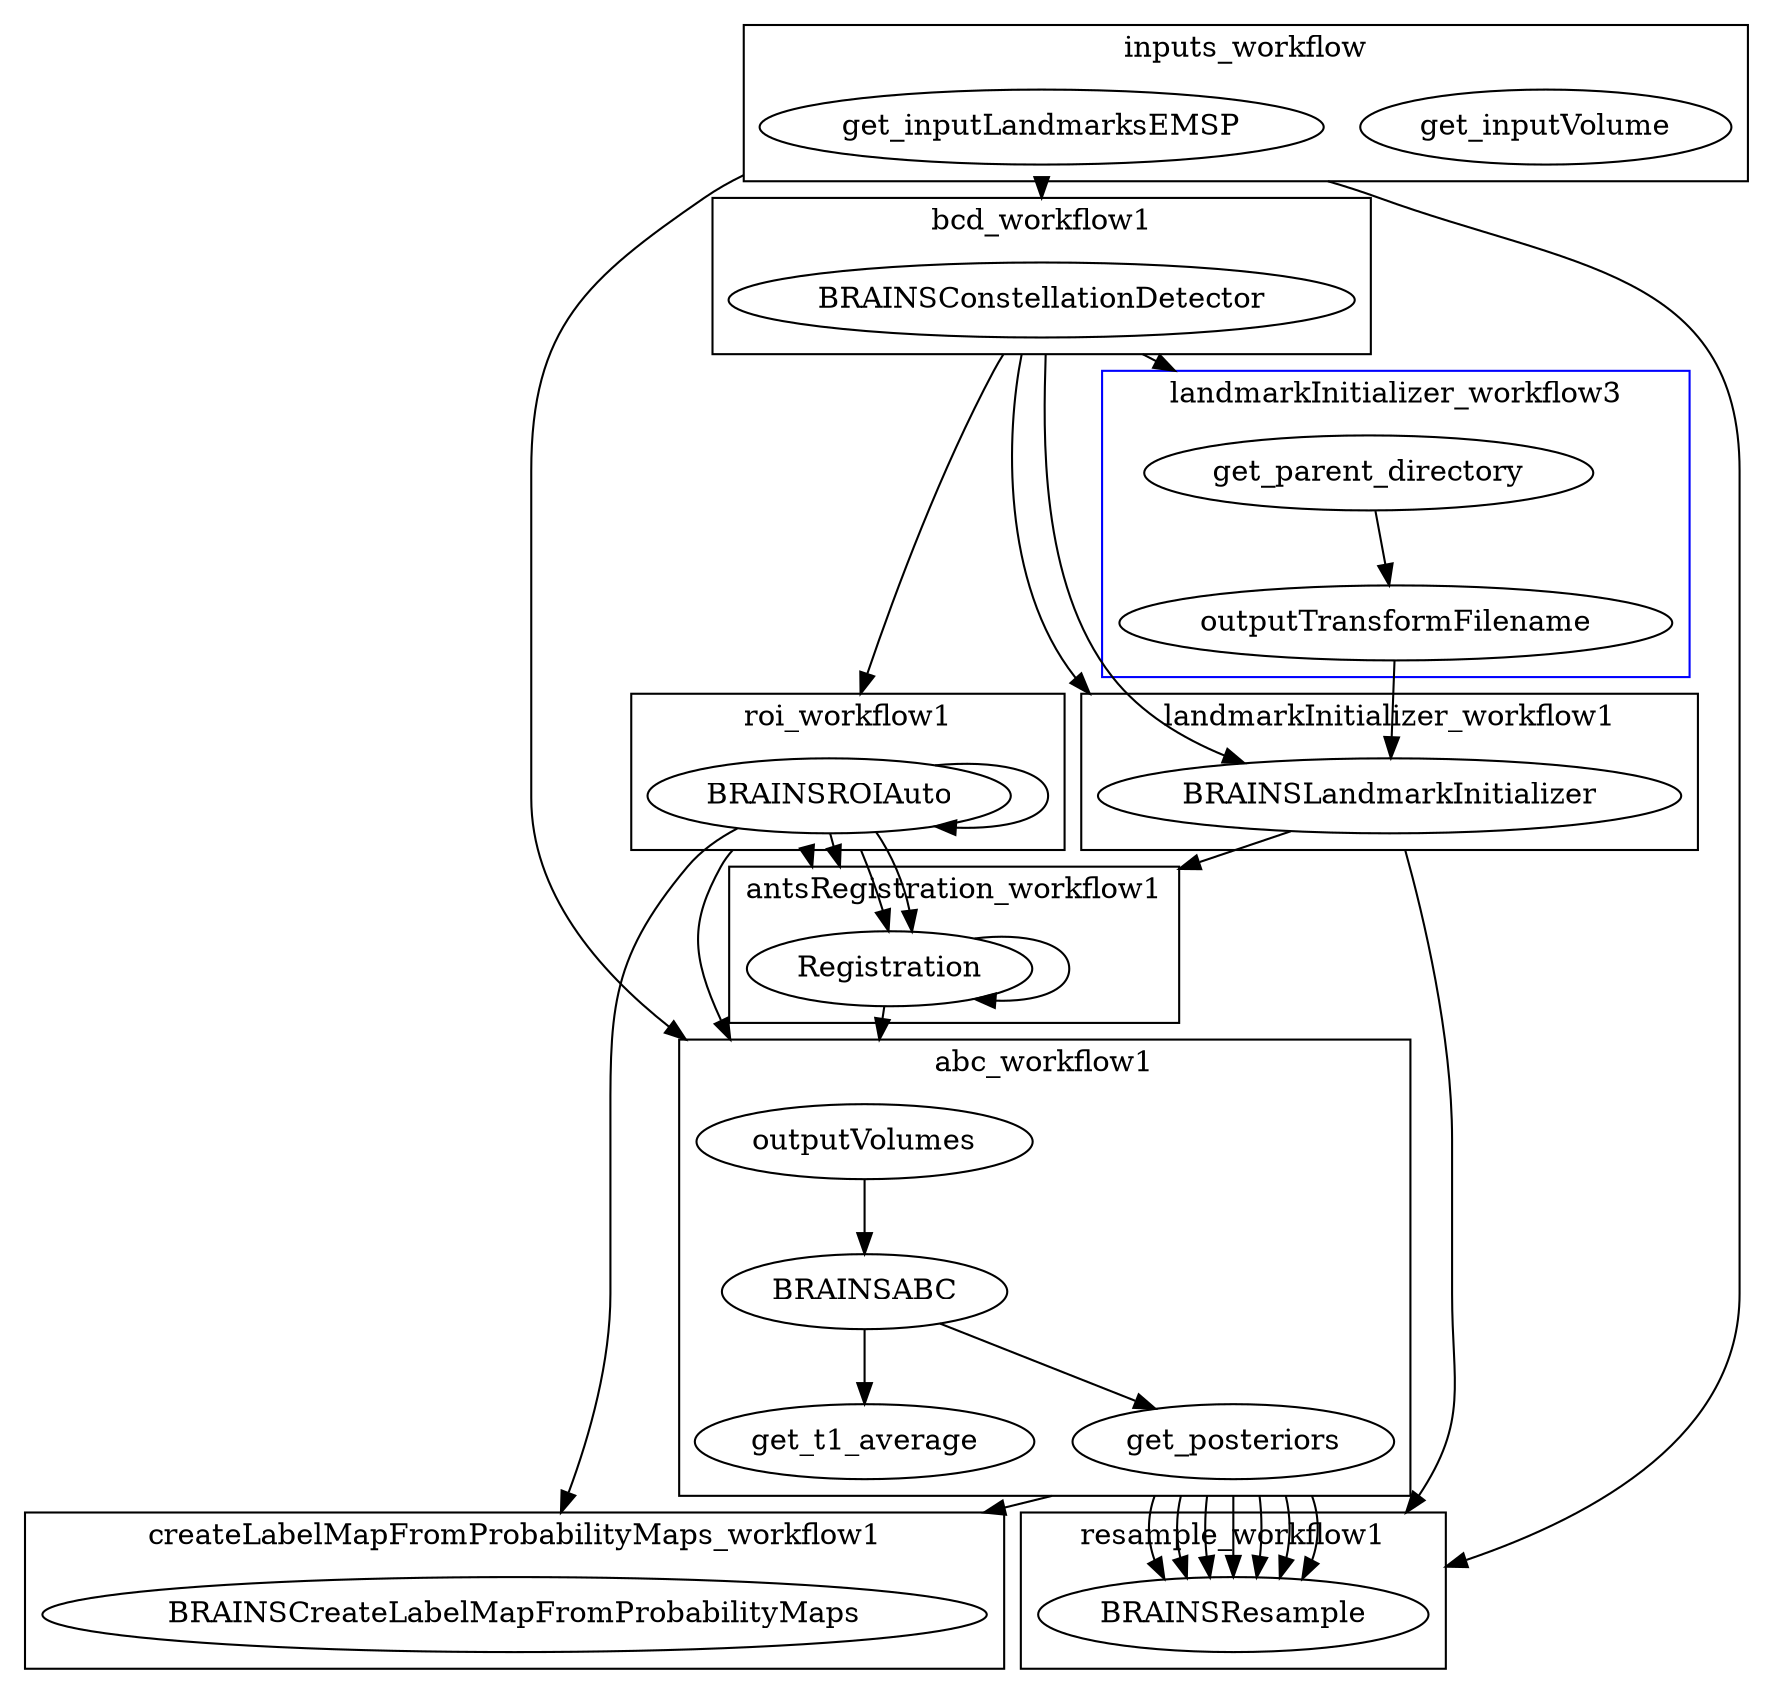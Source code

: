 digraph G {
compound=true 
subgraph cluster_inputs_workflow {
label = inputs_workflow 
get_inputVolume
get_inputLandmarksEMSP
}
subgraph cluster_bcd_workflow1 {
label = bcd_workflow1 
BRAINSConstellationDetector
}
subgraph cluster_roi_workflow1 {
label = roi_workflow1 
BRAINSROIAuto
}
subgraph cluster_landmarkInitializer_workflow1 {
label = landmarkInitializer_workflow1 
BRAINSLandmarkInitializer
}
subgraph cluster_landmarkInitializer_workflow2 {
label = landmarkInitializer_workflow2 
BRAINSLandmarkInitializer
}
subgraph cluster_resample_workflow1 {
label = resample_workflow1 
BRAINSResample
}
subgraph cluster_roi_workflow2 {
label = roi_workflow2 
BRAINSROIAuto
}
subgraph cluster_antsRegistration_workflow1 {
label = antsRegistration_workflow1 
Registration
}
subgraph cluster_antsRegistration_workflow2 {
label = antsRegistration_workflow2 
Registration
}
subgraph cluster_abc_workflow1 {
label = abc_workflow1 
outputVolumes
BRAINSABC
get_t1_average
get_posteriors
outputVolumes -> BRAINSABC
BRAINSABC -> get_t1_average
BRAINSABC -> get_posteriors
}
subgraph cluster_resample_workflow2 {
label = resample_workflow2 
BRAINSResample
}
subgraph cluster_resample_workflow3 {
label = resample_workflow3 
BRAINSResample
}
subgraph cluster_resample_workflow4 {
label = resample_workflow4 
BRAINSResample
}
subgraph cluster_resample_workflow5 {
label = resample_workflow5 
BRAINSResample
}
subgraph cluster_resample_workflow6 {
label = resample_workflow6 
BRAINSResample
}
subgraph cluster_resample_workflow7 {
label = resample_workflow7 
BRAINSResample
}
subgraph cluster_resample_workflow8 {
label = resample_workflow8 
BRAINSResample
}
subgraph cluster_createLabelMapFromProbabilityMaps_workflow1 {
label = createLabelMapFromProbabilityMaps_workflow1 
BRAINSCreateLabelMapFromProbabilityMaps
}
subgraph cluster_landmarkInitializer_workflow3 {
label = landmarkInitializer_workflow3 
get_parent_directory
outputTransformFilename
BRAINSLandmarkInitializer
get_parent_directory -> outputTransformFilename
outputTransformFilename -> BRAINSLandmarkInitializer
color=blue
}
get_inputLandmarksEMSP -> BRAINSConstellationDetector [ltail=cluster_inputs_workflow, lhead=cluster_bcd_workflow1]
BRAINSConstellationDetector -> BRAINSROIAuto [ltail=cluster_bcd_workflow1, lhead=cluster_roi_workflow1]
BRAINSConstellationDetector -> BRAINSLandmarkInitializer [ltail=cluster_bcd_workflow1, lhead=cluster_landmarkInitializer_workflow1]
BRAINSConstellationDetector -> BRAINSLandmarkInitializer [ltail=cluster_bcd_workflow1, lhead=cluster_landmarkInitializer_workflow2]
get_inputLandmarksEMSP -> BRAINSResample [ltail=cluster_inputs_workflow, lhead=cluster_resample_workflow1]
BRAINSLandmarkInitializer -> BRAINSResample [ltail=cluster_landmarkInitializer_workflow1, lhead=cluster_resample_workflow1]
BRAINSROIAuto -> BRAINSROIAuto [ltail=cluster_roi_workflow1, lhead=cluster_roi_workflow2]
BRAINSROIAuto -> Registration [ltail=cluster_roi_workflow1, lhead=cluster_antsRegistration_workflow1]
BRAINSROIAuto -> Registration [ltail=cluster_roi_workflow2, lhead=cluster_antsRegistration_workflow1]
BRAINSLandmarkInitializer -> Registration [ltail=cluster_landmarkInitializer_workflow2, lhead=cluster_antsRegistration_workflow1]
BRAINSROIAuto -> Registration [ltail=cluster_roi_workflow1, lhead=cluster_antsRegistration_workflow2]
BRAINSROIAuto -> Registration [ltail=cluster_roi_workflow2, lhead=cluster_antsRegistration_workflow2]
Registration -> Registration [ltail=cluster_antsRegistration_workflow1, lhead=cluster_antsRegistration_workflow2]
BRAINSROIAuto -> outputVolumes [ltail=cluster_roi_workflow1, lhead=cluster_abc_workflow1]
get_inputLandmarksEMSP -> outputVolumes [ltail=cluster_inputs_workflow, lhead=cluster_abc_workflow1]
Registration -> outputVolumes [ltail=cluster_antsRegistration_workflow2, lhead=cluster_abc_workflow1]
get_posteriors -> BRAINSResample [ltail=cluster_abc_workflow1, lhead=cluster_resample_workflow2]
get_posteriors -> BRAINSResample [ltail=cluster_abc_workflow1, lhead=cluster_resample_workflow3]
get_posteriors -> BRAINSResample [ltail=cluster_abc_workflow1, lhead=cluster_resample_workflow4]
get_posteriors -> BRAINSResample [ltail=cluster_abc_workflow1, lhead=cluster_resample_workflow5]
get_posteriors -> BRAINSResample [ltail=cluster_abc_workflow1, lhead=cluster_resample_workflow6]
get_posteriors -> BRAINSResample [ltail=cluster_abc_workflow1, lhead=cluster_resample_workflow7]
get_posteriors -> BRAINSResample [ltail=cluster_abc_workflow1, lhead=cluster_resample_workflow8]
get_posteriors -> BRAINSCreateLabelMapFromProbabilityMaps [ltail=cluster_abc_workflow1, lhead=cluster_createLabelMapFromProbabilityMaps_workflow1]
BRAINSROIAuto -> BRAINSCreateLabelMapFromProbabilityMaps [ltail=cluster_roi_workflow2, lhead=cluster_createLabelMapFromProbabilityMaps_workflow1]
BRAINSConstellationDetector -> get_parent_directory [ltail=cluster_bcd_workflow1, lhead=cluster_landmarkInitializer_workflow3]
}
